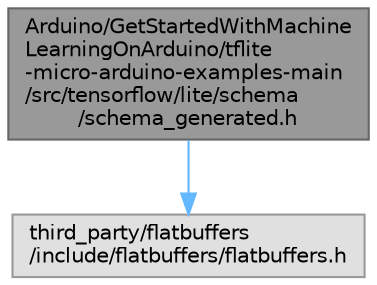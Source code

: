 digraph "Arduino/GetStartedWithMachineLearningOnArduino/tflite-micro-arduino-examples-main/src/tensorflow/lite/schema/schema_generated.h"
{
 // LATEX_PDF_SIZE
  bgcolor="transparent";
  edge [fontname=Helvetica,fontsize=10,labelfontname=Helvetica,labelfontsize=10];
  node [fontname=Helvetica,fontsize=10,shape=box,height=0.2,width=0.4];
  Node1 [id="Node000001",label="Arduino/GetStartedWithMachine\lLearningOnArduino/tflite\l-micro-arduino-examples-main\l/src/tensorflow/lite/schema\l/schema_generated.h",height=0.2,width=0.4,color="gray40", fillcolor="grey60", style="filled", fontcolor="black",tooltip=" "];
  Node1 -> Node2 [id="edge1_Node000001_Node000002",color="steelblue1",style="solid",tooltip=" "];
  Node2 [id="Node000002",label="third_party/flatbuffers\l/include/flatbuffers/flatbuffers.h",height=0.2,width=0.4,color="grey60", fillcolor="#E0E0E0", style="filled",tooltip=" "];
}
